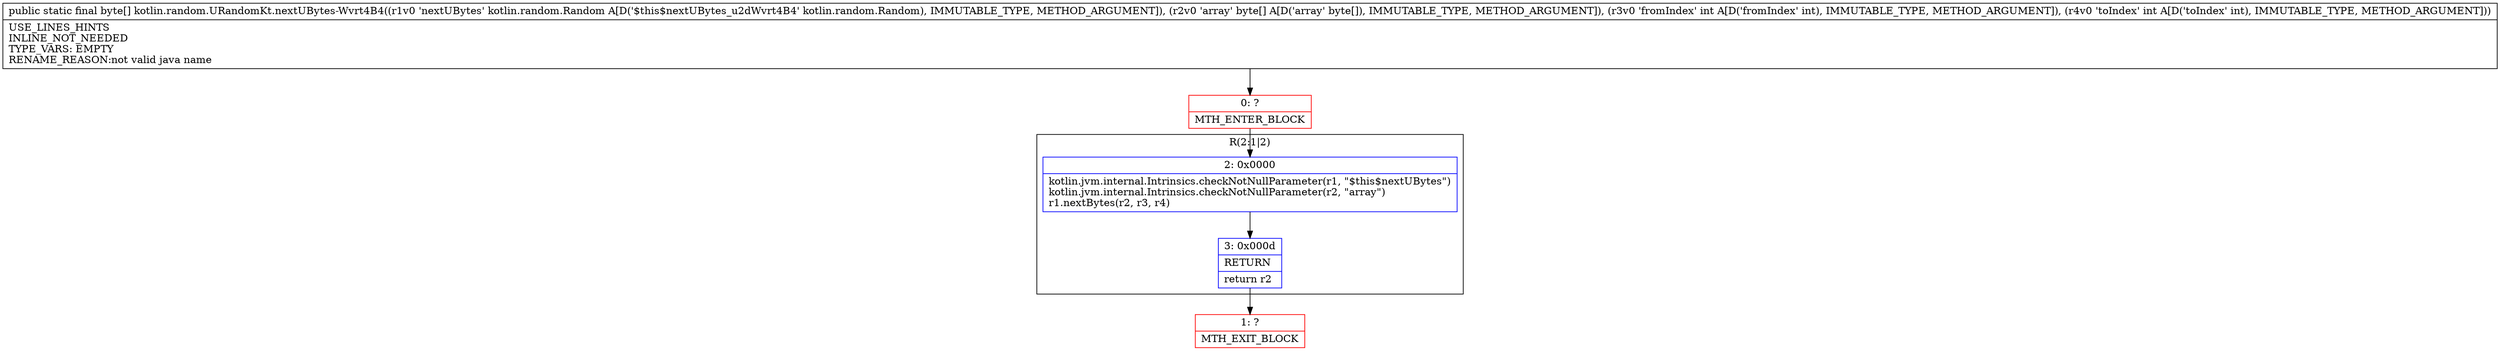 digraph "CFG forkotlin.random.URandomKt.nextUBytes\-Wvrt4B4(Lkotlin\/random\/Random;[BII)[B" {
subgraph cluster_Region_808929945 {
label = "R(2:1|2)";
node [shape=record,color=blue];
Node_2 [shape=record,label="{2\:\ 0x0000|kotlin.jvm.internal.Intrinsics.checkNotNullParameter(r1, \"$this$nextUBytes\")\lkotlin.jvm.internal.Intrinsics.checkNotNullParameter(r2, \"array\")\lr1.nextBytes(r2, r3, r4)\l}"];
Node_3 [shape=record,label="{3\:\ 0x000d|RETURN\l|return r2\l}"];
}
Node_0 [shape=record,color=red,label="{0\:\ ?|MTH_ENTER_BLOCK\l}"];
Node_1 [shape=record,color=red,label="{1\:\ ?|MTH_EXIT_BLOCK\l}"];
MethodNode[shape=record,label="{public static final byte[] kotlin.random.URandomKt.nextUBytes\-Wvrt4B4((r1v0 'nextUBytes' kotlin.random.Random A[D('$this$nextUBytes_u2dWvrt4B4' kotlin.random.Random), IMMUTABLE_TYPE, METHOD_ARGUMENT]), (r2v0 'array' byte[] A[D('array' byte[]), IMMUTABLE_TYPE, METHOD_ARGUMENT]), (r3v0 'fromIndex' int A[D('fromIndex' int), IMMUTABLE_TYPE, METHOD_ARGUMENT]), (r4v0 'toIndex' int A[D('toIndex' int), IMMUTABLE_TYPE, METHOD_ARGUMENT]))  | USE_LINES_HINTS\lINLINE_NOT_NEEDED\lTYPE_VARS: EMPTY\lRENAME_REASON:not valid java name\l}"];
MethodNode -> Node_0;Node_2 -> Node_3;
Node_3 -> Node_1;
Node_0 -> Node_2;
}

